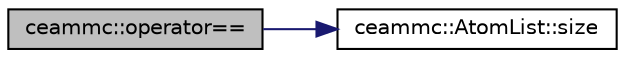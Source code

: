 digraph "ceammc::operator=="
{
  edge [fontname="Helvetica",fontsize="10",labelfontname="Helvetica",labelfontsize="10"];
  node [fontname="Helvetica",fontsize="10",shape=record];
  rankdir="LR";
  Node1 [label="ceammc::operator==",height=0.2,width=0.4,color="black", fillcolor="grey75", style="filled" fontcolor="black"];
  Node1 -> Node2 [color="midnightblue",fontsize="10",style="solid",fontname="Helvetica"];
  Node2 [label="ceammc::AtomList::size",height=0.2,width=0.4,color="black", fillcolor="white", style="filled",URL="$classceammc_1_1_atom_list.html#ad52fdc5b4f54329460495caa1b00d1ac"];
}
